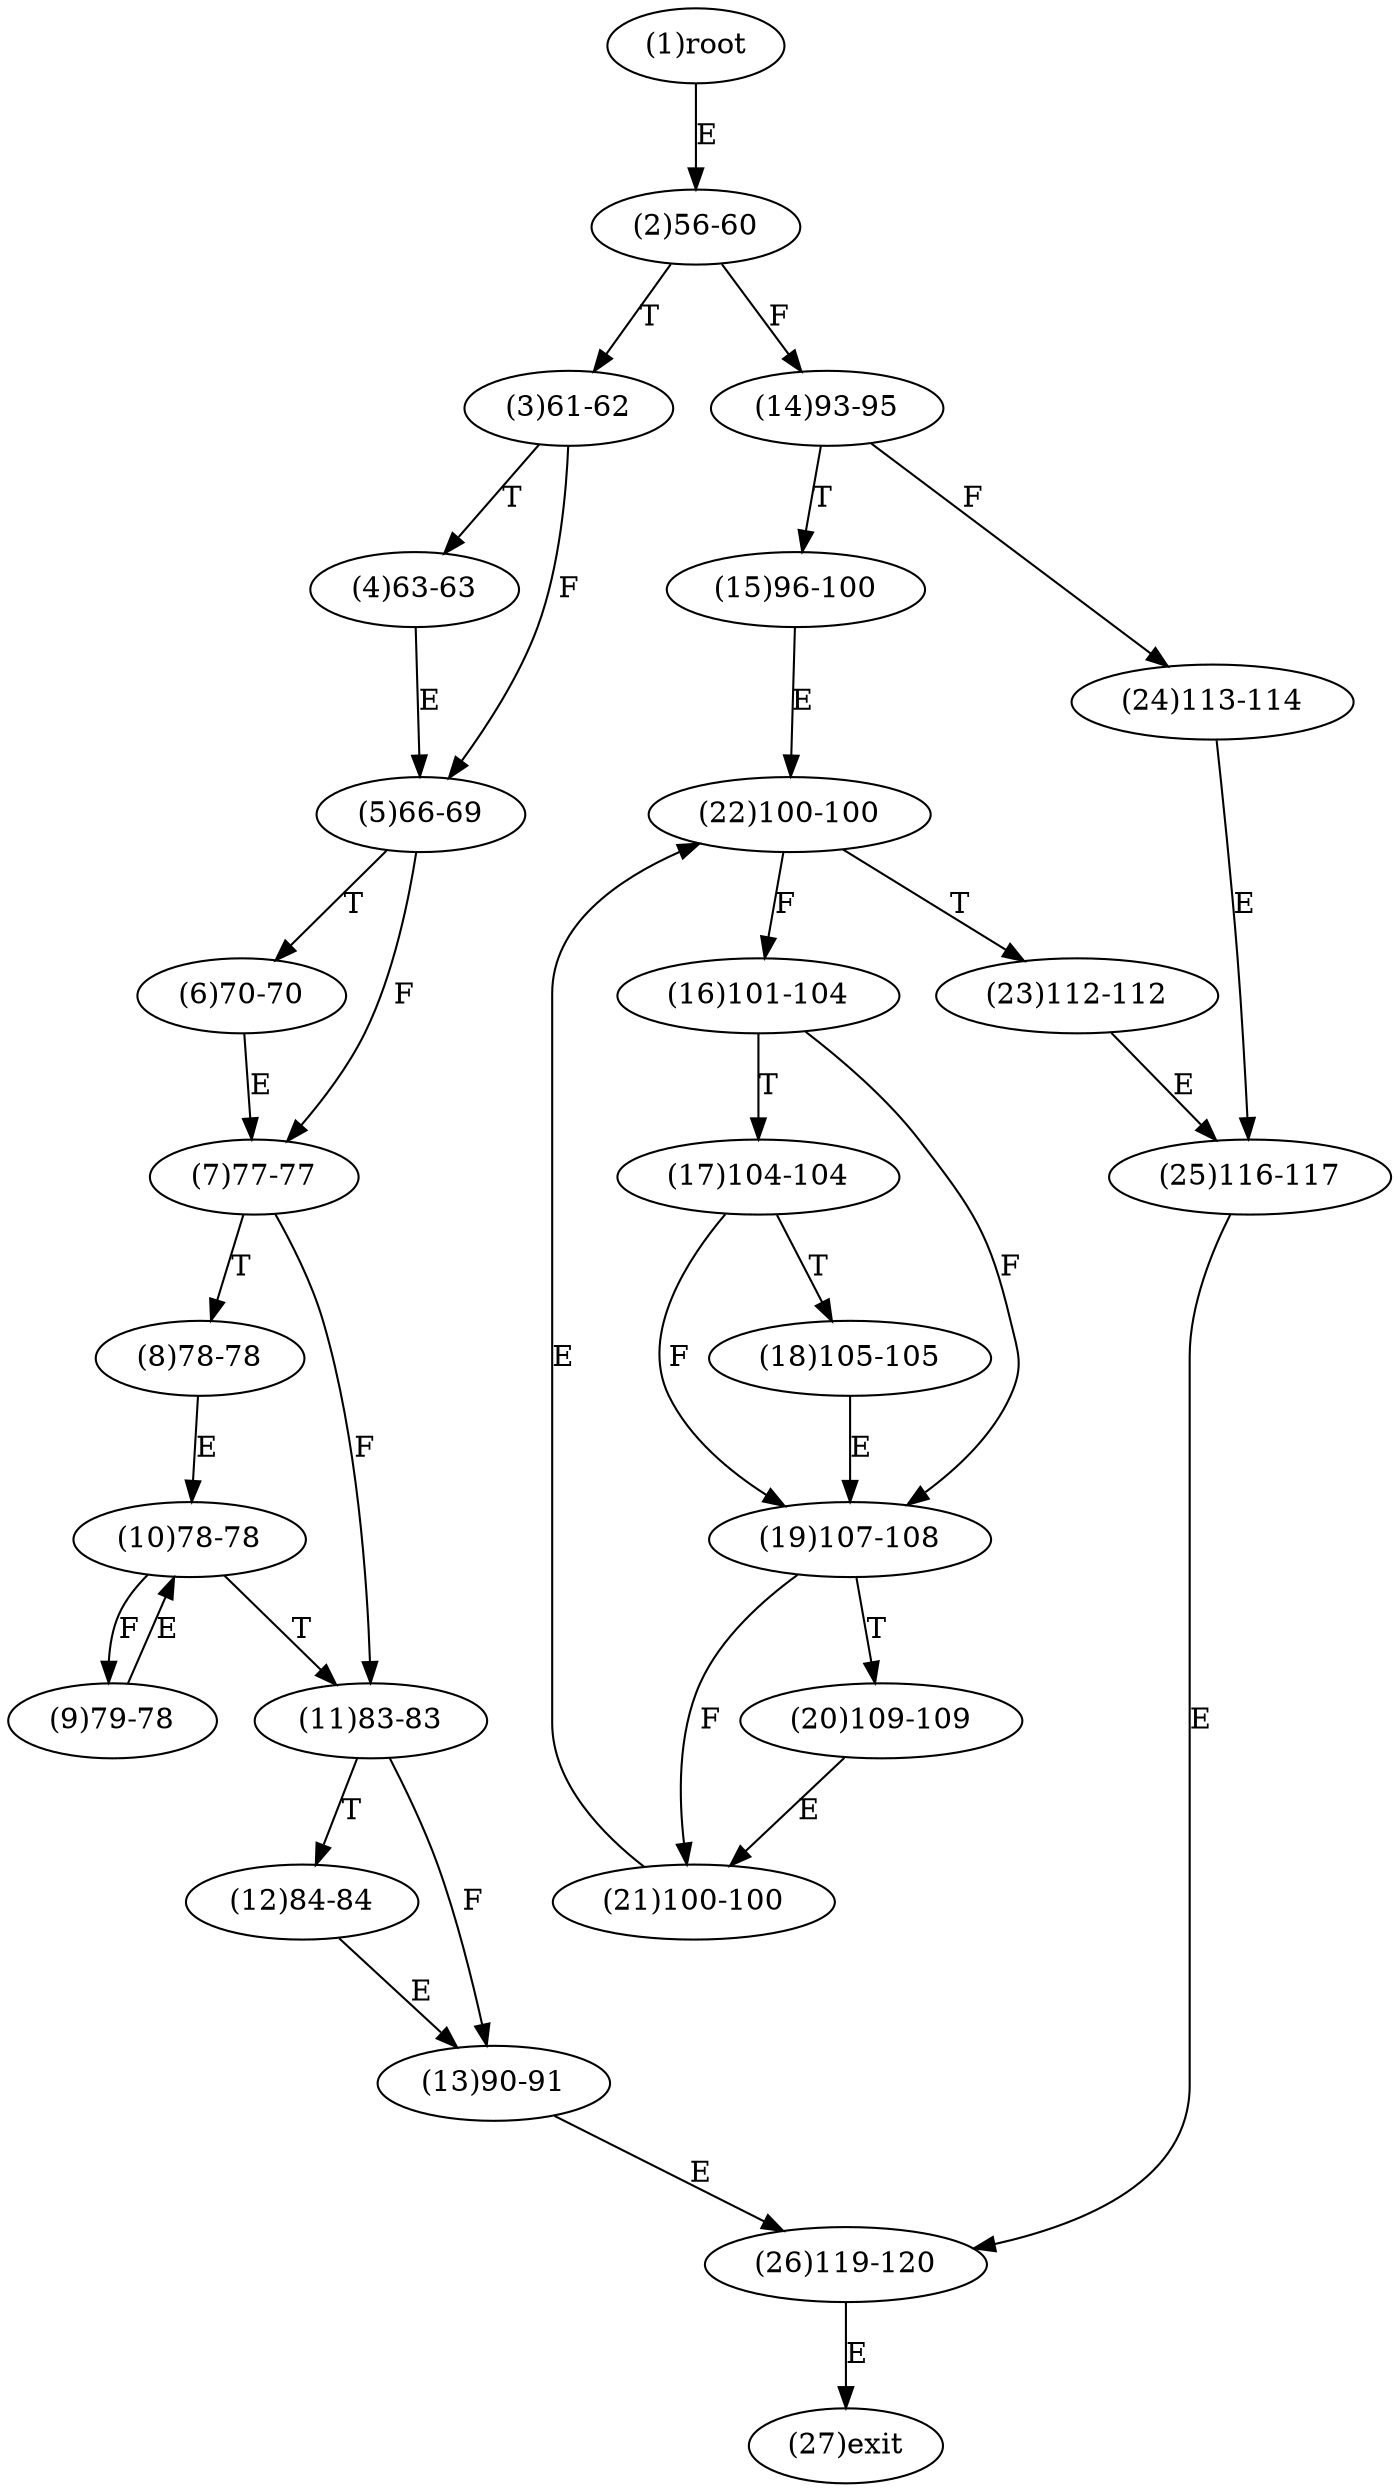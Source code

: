 digraph "" { 
1[ label="(1)root"];
2[ label="(2)56-60"];
3[ label="(3)61-62"];
4[ label="(4)63-63"];
5[ label="(5)66-69"];
6[ label="(6)70-70"];
7[ label="(7)77-77"];
8[ label="(8)78-78"];
9[ label="(9)79-78"];
10[ label="(10)78-78"];
11[ label="(11)83-83"];
12[ label="(12)84-84"];
13[ label="(13)90-91"];
14[ label="(14)93-95"];
15[ label="(15)96-100"];
17[ label="(17)104-104"];
16[ label="(16)101-104"];
19[ label="(19)107-108"];
18[ label="(18)105-105"];
21[ label="(21)100-100"];
20[ label="(20)109-109"];
23[ label="(23)112-112"];
22[ label="(22)100-100"];
25[ label="(25)116-117"];
24[ label="(24)113-114"];
27[ label="(27)exit"];
26[ label="(26)119-120"];
1->2[ label="E"];
2->14[ label="F"];
2->3[ label="T"];
3->5[ label="F"];
3->4[ label="T"];
4->5[ label="E"];
5->7[ label="F"];
5->6[ label="T"];
6->7[ label="E"];
7->11[ label="F"];
7->8[ label="T"];
8->10[ label="E"];
9->10[ label="E"];
10->9[ label="F"];
10->11[ label="T"];
11->13[ label="F"];
11->12[ label="T"];
12->13[ label="E"];
13->26[ label="E"];
14->24[ label="F"];
14->15[ label="T"];
15->22[ label="E"];
16->19[ label="F"];
16->17[ label="T"];
17->19[ label="F"];
17->18[ label="T"];
18->19[ label="E"];
19->21[ label="F"];
19->20[ label="T"];
20->21[ label="E"];
21->22[ label="E"];
22->16[ label="F"];
22->23[ label="T"];
23->25[ label="E"];
24->25[ label="E"];
25->26[ label="E"];
26->27[ label="E"];
}